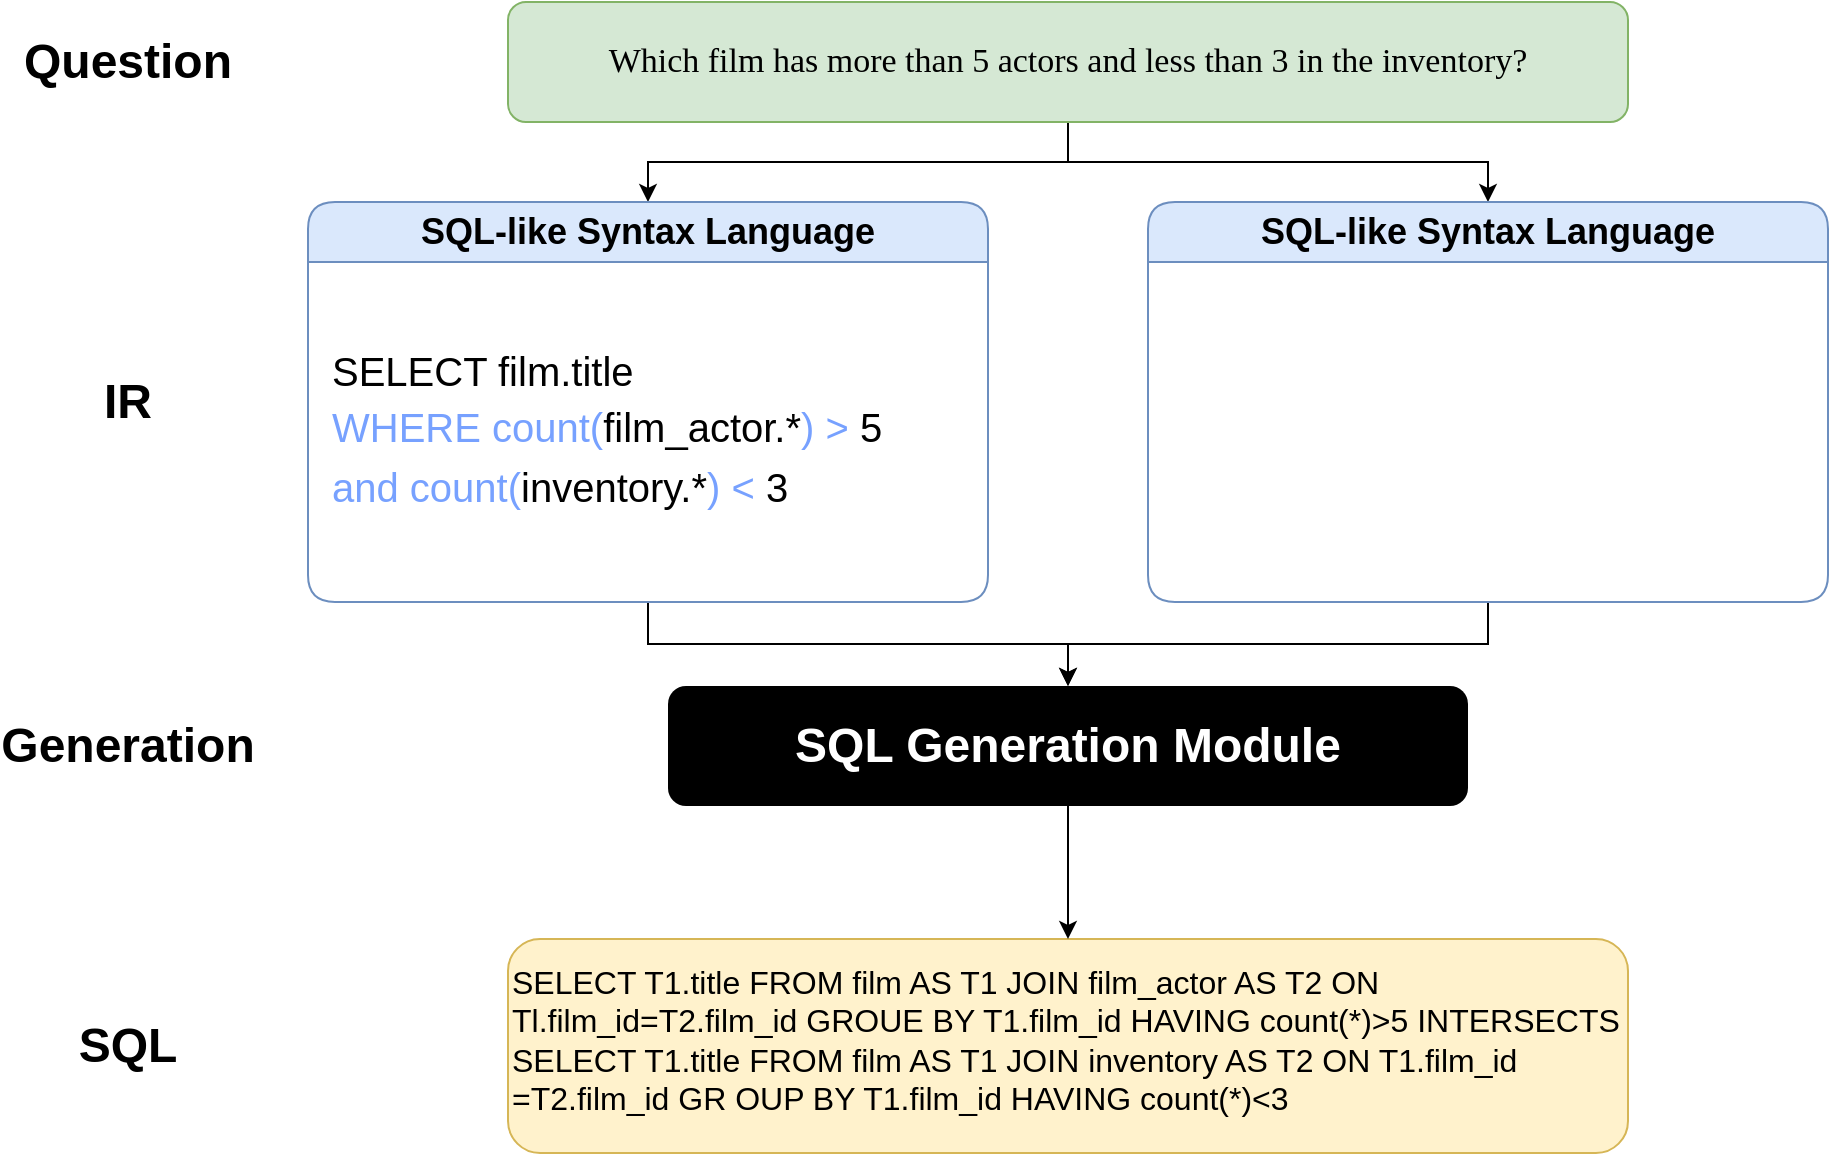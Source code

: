 <mxfile version="24.6.2" type="github">
  <diagram id="R2lEEEUBdFMjLlhIrx00" name="Page-1">
    <mxGraphModel dx="2198" dy="965" grid="1" gridSize="10" guides="1" tooltips="1" connect="1" arrows="1" fold="1" page="1" pageScale="1" pageWidth="850" pageHeight="1100" math="0" shadow="0" extFonts="Permanent Marker^https://fonts.googleapis.com/css?family=Permanent+Marker">
      <root>
        <mxCell id="0" />
        <mxCell id="1" parent="0" />
        <mxCell id="QX0yu2BB7dJz-mTAqyrR-12" style="edgeStyle=orthogonalEdgeStyle;rounded=0;orthogonalLoop=1;jettySize=auto;html=1;exitX=0.5;exitY=1;exitDx=0;exitDy=0;entryX=0.5;entryY=0;entryDx=0;entryDy=0;" edge="1" parent="1" source="QX0yu2BB7dJz-mTAqyrR-1" target="QX0yu2BB7dJz-mTAqyrR-16">
          <mxGeometry relative="1" as="geometry">
            <mxPoint x="125" y="210" as="targetPoint" />
          </mxGeometry>
        </mxCell>
        <mxCell id="QX0yu2BB7dJz-mTAqyrR-13" style="edgeStyle=orthogonalEdgeStyle;rounded=0;orthogonalLoop=1;jettySize=auto;html=1;exitX=0.5;exitY=1;exitDx=0;exitDy=0;entryX=0.5;entryY=0;entryDx=0;entryDy=0;" edge="1" parent="1" source="QX0yu2BB7dJz-mTAqyrR-1" target="QX0yu2BB7dJz-mTAqyrR-17">
          <mxGeometry relative="1" as="geometry">
            <mxPoint x="674.941" y="210" as="targetPoint" />
          </mxGeometry>
        </mxCell>
        <mxCell id="QX0yu2BB7dJz-mTAqyrR-1" value="&lt;div style=&quot;caret-color: rgb(0, 0, 0); color: rgb(0, 0, 0); text-align: start; font-size: 17px;&quot; title=&quot;Page 2&quot; class=&quot;page&quot;&gt;&lt;div class=&quot;layoutArea&quot; style=&quot;font-size: 17px;&quot;&gt;&lt;div class=&quot;column&quot; style=&quot;font-size: 17px;&quot;&gt;&lt;p style=&quot;font-size: 17px;&quot;&gt;&lt;span style=&quot;font-size: 17px;&quot;&gt;Which film has more than 5 actors and less than 3 in the inventory?&lt;/span&gt;&lt;/p&gt;&lt;/div&gt;&lt;/div&gt;&lt;/div&gt;" style="rounded=1;whiteSpace=wrap;html=1;fillColor=#d5e8d4;strokeColor=#82b366;fontFamily=Comic Sans MS;fontSize=17;" vertex="1" parent="1">
          <mxGeometry x="120" y="90" width="560" height="60" as="geometry" />
        </mxCell>
        <mxCell id="QX0yu2BB7dJz-mTAqyrR-10" style="edgeStyle=orthogonalEdgeStyle;rounded=0;orthogonalLoop=1;jettySize=auto;html=1;exitX=0.5;exitY=1;exitDx=0;exitDy=0;" edge="1" parent="1" source="QX0yu2BB7dJz-mTAqyrR-16" target="QX0yu2BB7dJz-mTAqyrR-9">
          <mxGeometry relative="1" as="geometry">
            <mxPoint x="125" y="370" as="sourcePoint" />
          </mxGeometry>
        </mxCell>
        <mxCell id="QX0yu2BB7dJz-mTAqyrR-3" value="Question" style="text;html=1;align=center;verticalAlign=middle;whiteSpace=wrap;rounded=0;fontSize=24;fontStyle=1" vertex="1" parent="1">
          <mxGeometry x="-120" y="95" width="100" height="50" as="geometry" />
        </mxCell>
        <mxCell id="QX0yu2BB7dJz-mTAqyrR-4" value="IR" style="text;html=1;align=center;verticalAlign=middle;whiteSpace=wrap;rounded=0;fontSize=24;fontStyle=1" vertex="1" parent="1">
          <mxGeometry x="-120" y="265" width="100" height="50" as="geometry" />
        </mxCell>
        <mxCell id="QX0yu2BB7dJz-mTAqyrR-5" value="Generation" style="text;html=1;align=center;verticalAlign=middle;whiteSpace=wrap;rounded=0;fontSize=24;fontStyle=1" vertex="1" parent="1">
          <mxGeometry x="-120" y="437" width="100" height="50" as="geometry" />
        </mxCell>
        <mxCell id="QX0yu2BB7dJz-mTAqyrR-6" value="SQL" style="text;html=1;align=center;verticalAlign=middle;whiteSpace=wrap;rounded=0;fontSize=24;fontStyle=1" vertex="1" parent="1">
          <mxGeometry x="-120" y="587" width="100" height="50" as="geometry" />
        </mxCell>
        <mxCell id="QX0yu2BB7dJz-mTAqyrR-7" value="&lt;div style=&quot;caret-color: rgb(0, 0, 0); color: rgb(0, 0, 0); text-align: start; font-size: 19px;&quot; title=&quot;Page 2&quot; class=&quot;page&quot;&gt;&lt;div class=&quot;layoutArea&quot; style=&quot;font-size: 19px;&quot;&gt;&lt;div class=&quot;column&quot; style=&quot;font-size: 19px;&quot;&gt;&lt;div class=&quot;page&quot; title=&quot;Page 2&quot; style=&quot;font-size: 19px;&quot;&gt;&lt;div class=&quot;layoutArea&quot; style=&quot;font-size: 19px;&quot;&gt;&lt;div class=&quot;column&quot; style=&quot;font-size: 19px;&quot;&gt;&lt;p style=&quot;font-size: 19px;&quot;&gt;&lt;br&gt;&lt;/p&gt;&lt;/div&gt;&lt;/div&gt;&lt;/div&gt;&lt;/div&gt;&lt;/div&gt;&lt;/div&gt;" style="rounded=1;whiteSpace=wrap;html=1;fillColor=#fff2cc;strokeColor=#d6b656;fontFamily=Comic Sans MS;fontSize=19;" vertex="1" parent="1">
          <mxGeometry x="120" y="558.5" width="560" height="107" as="geometry" />
        </mxCell>
        <mxCell id="QX0yu2BB7dJz-mTAqyrR-11" style="edgeStyle=orthogonalEdgeStyle;rounded=0;orthogonalLoop=1;jettySize=auto;html=1;exitX=0.5;exitY=1;exitDx=0;exitDy=0;entryX=0.5;entryY=0;entryDx=0;entryDy=0;" edge="1" parent="1" source="QX0yu2BB7dJz-mTAqyrR-17" target="QX0yu2BB7dJz-mTAqyrR-9">
          <mxGeometry relative="1" as="geometry">
            <mxPoint x="410" y="380" as="targetPoint" />
            <mxPoint x="675.0" y="370" as="sourcePoint" />
          </mxGeometry>
        </mxCell>
        <mxCell id="QX0yu2BB7dJz-mTAqyrR-14" style="edgeStyle=orthogonalEdgeStyle;rounded=0;orthogonalLoop=1;jettySize=auto;html=1;exitX=0.5;exitY=1;exitDx=0;exitDy=0;entryX=0.5;entryY=0;entryDx=0;entryDy=0;" edge="1" parent="1" source="QX0yu2BB7dJz-mTAqyrR-9" target="QX0yu2BB7dJz-mTAqyrR-7">
          <mxGeometry relative="1" as="geometry" />
        </mxCell>
        <mxCell id="QX0yu2BB7dJz-mTAqyrR-9" value="&lt;div class=&quot;page&quot; title=&quot;Page 2&quot; style=&quot;caret-color: rgb(0, 0, 0); text-align: start; font-size: 24px;&quot;&gt;&lt;div style=&quot;font-size: 24px;&quot; class=&quot;layoutArea&quot;&gt;&lt;div style=&quot;font-size: 24px;&quot; class=&quot;column&quot;&gt;&lt;p style=&quot;font-size: 24px;&quot;&gt;&lt;span style=&quot;font-size: 24px;&quot;&gt;SQL Generation Module&lt;/span&gt;&lt;/p&gt;&lt;/div&gt;&lt;/div&gt;&lt;/div&gt;" style="rounded=1;whiteSpace=wrap;html=1;fillColor=#000000;strokeColor=none;fontFamily=Helvetica;fontSize=24;fontStyle=1;fontColor=#FFFFFF;" vertex="1" parent="1">
          <mxGeometry x="200" y="432" width="400" height="60" as="geometry" />
        </mxCell>
        <mxCell id="QX0yu2BB7dJz-mTAqyrR-16" value="SQL-like Syntax Language" style="swimlane;whiteSpace=wrap;html=1;fillColor=#dae8fc;strokeColor=#6c8ebf;rounded=1;startSize=30;fontSize=18;" vertex="1" parent="1">
          <mxGeometry x="20" y="190" width="340" height="200" as="geometry" />
        </mxCell>
        <mxCell id="QX0yu2BB7dJz-mTAqyrR-19" value="&lt;font style=&quot;font-size: 20px;&quot;&gt;SELECT film.title&amp;nbsp;&lt;/font&gt;&lt;div style=&quot;font-size: 20px; line-height: 150%;&quot;&gt;&lt;font style=&quot;font-size: 20px;&quot;&gt;&lt;span style=&quot;color: rgb(119, 161, 255);&quot;&gt;WHERE count(&lt;/span&gt;film_actor.*&lt;span style=&quot;color: rgb(119, 161, 255);&quot;&gt;) &amp;gt;&amp;nbsp;&lt;/span&gt;5&lt;/font&gt;&lt;/div&gt;&lt;div style=&quot;font-size: 20px; line-height: 150%;&quot;&gt;&lt;font style=&quot;font-size: 20px;&quot;&gt;&lt;span style=&quot;color: rgb(119, 161, 255);&quot;&gt;and count(&lt;/span&gt;inventory.*&lt;span style=&quot;color: rgb(119, 161, 255);&quot;&gt;) &amp;lt;&amp;nbsp;&lt;/span&gt;3&lt;/font&gt;&lt;/div&gt;" style="text;html=1;align=left;verticalAlign=middle;whiteSpace=wrap;rounded=1;fontFamily=Helvetica;fontSize=18;" vertex="1" parent="QX0yu2BB7dJz-mTAqyrR-16">
          <mxGeometry x="10" y="30" width="320" height="170" as="geometry" />
        </mxCell>
        <mxCell id="QX0yu2BB7dJz-mTAqyrR-17" value="SQL-like Syntax Language" style="swimlane;whiteSpace=wrap;html=1;fillColor=#dae8fc;strokeColor=#6c8ebf;rounded=1;startSize=30;fontSize=18;" vertex="1" parent="1">
          <mxGeometry x="440" y="190" width="340" height="200" as="geometry" />
        </mxCell>
        <mxCell id="QX0yu2BB7dJz-mTAqyrR-21" value="&lt;div style=&quot;font-size: 16px;&quot;&gt;&lt;font face=&quot;Helvetica&quot;&gt;SELECT T1.title FROM film AS T1 JOIN film_actor AS T2 ON Tl.film_id=T2.film_id GROUE BY T1.film_id HAVING count(*)&amp;gt;5 INTERSECTS SELECT T1.title FROM film AS T1 JOIN inventory AS T2 ON T1.film_id =T2.film_id GR OUP BY T1.film_id HAVING count(*)&amp;lt;3&lt;/font&gt;&lt;/div&gt;" style="text;html=1;align=left;verticalAlign=middle;whiteSpace=wrap;rounded=1;fontSize=16;fontFamily=Verdana;" vertex="1" parent="1">
          <mxGeometry x="120" y="558.5" width="560" height="101.5" as="geometry" />
        </mxCell>
      </root>
    </mxGraphModel>
  </diagram>
</mxfile>
